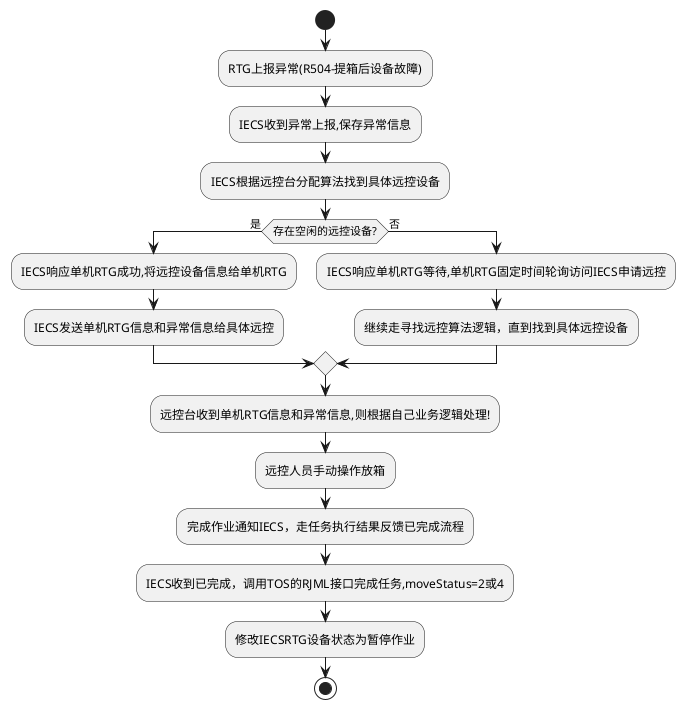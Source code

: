 @startuml
start
:RTG上报异常(R504-提箱后设备故障);
:IECS收到异常上报,保存异常信息;
:IECS根据远控台分配算法找到具体远控设备;
if (存在空闲的远控设备?) is (是) then
  :IECS响应单机RTG成功,将远控设备信息给单机RTG;
  :IECS发送单机RTG信息和异常信息给具体远控;
else (否)
  :IECS响应单机RTG等待,单机RTG固定时间轮询访问IECS申请远控;
  :继续走寻找远控算法逻辑，直到找到具体远控设备;
endif
:远控台收到单机RTG信息和异常信息,则根据自己业务逻辑处理!;
:远控人员手动操作放箱;
:完成作业通知IECS，走任务执行结果反馈已完成流程;
:IECS收到已完成，调用TOS的RJML接口完成任务,moveStatus=2或4;
:修改IECSRTG设备状态为暂停作业;
stop
@enduml

